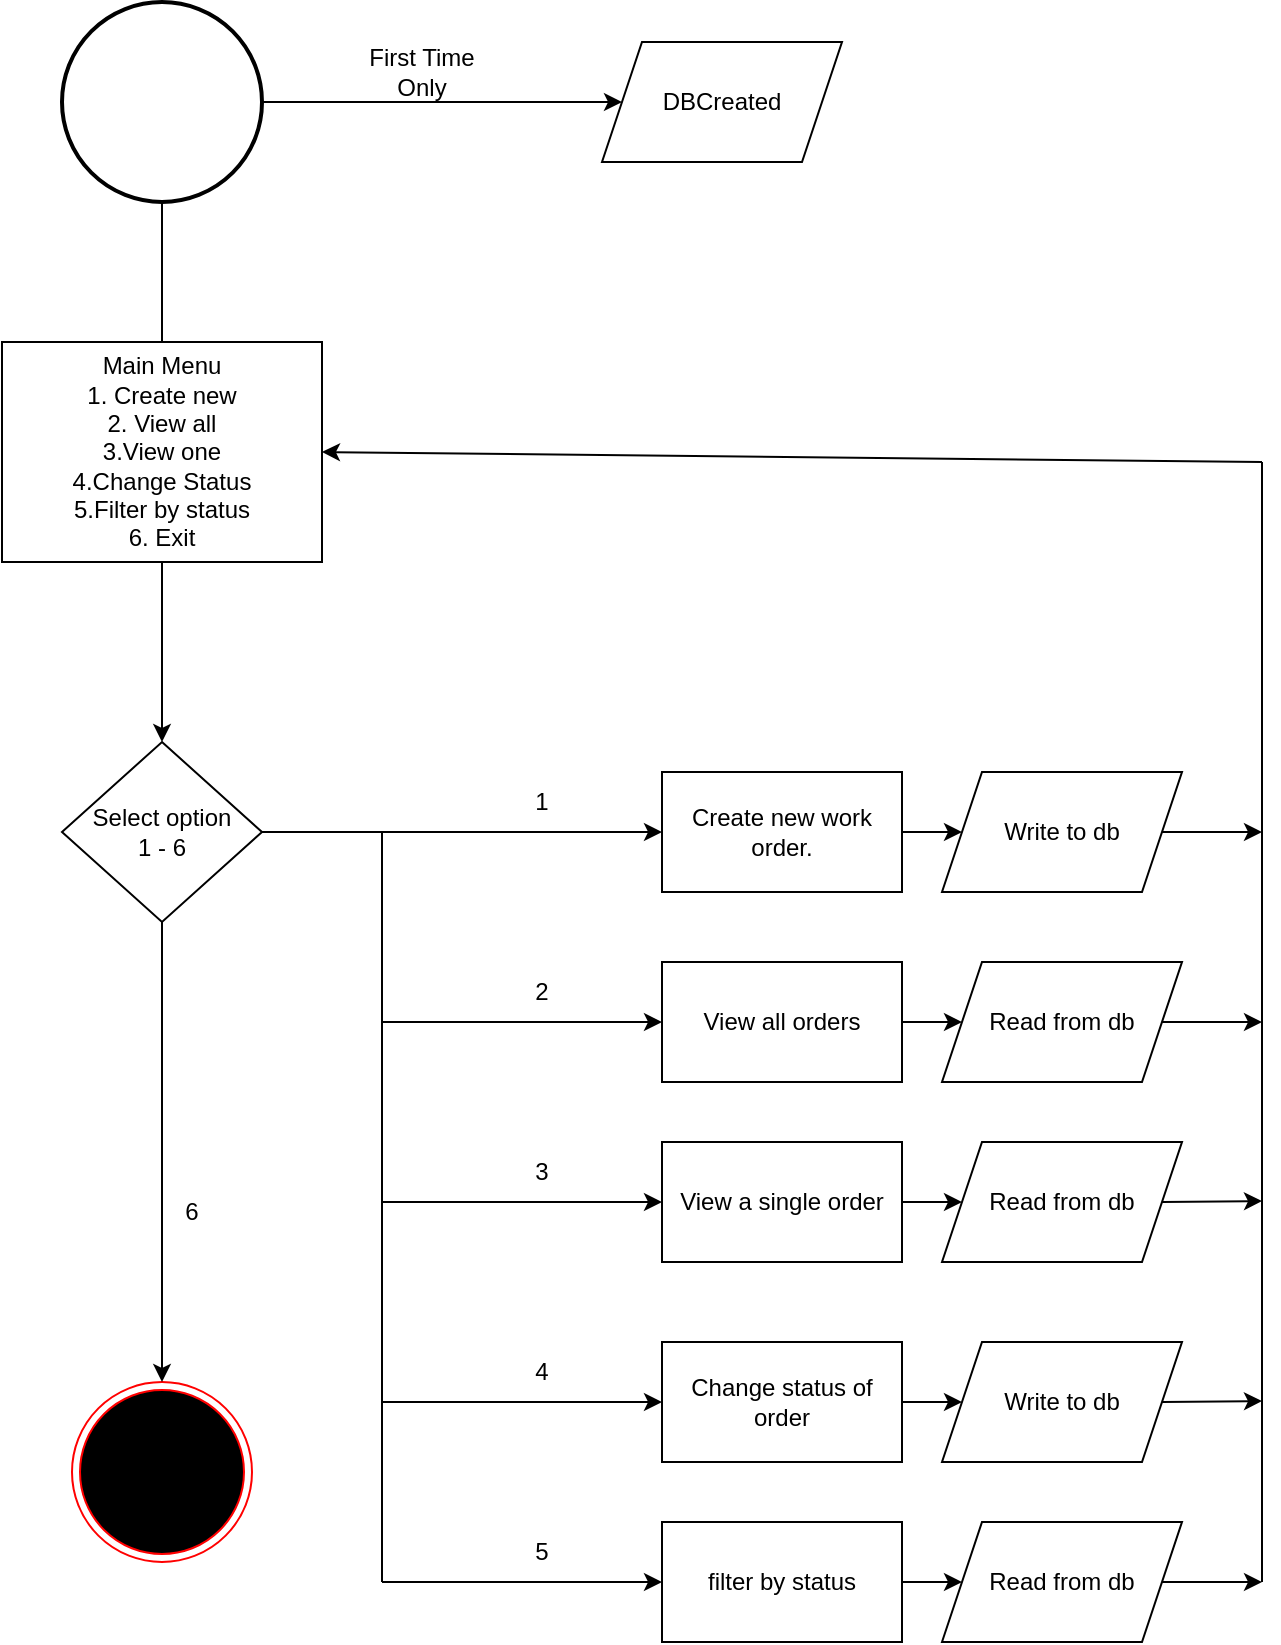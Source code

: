 <mxfile version="19.0.1" type="device"><diagram id="xNdhhD5DZSzHlisantZU" name="Page-1"><mxGraphModel dx="1497" dy="871" grid="1" gridSize="10" guides="1" tooltips="1" connect="1" arrows="1" fold="1" page="1" pageScale="1" pageWidth="827" pageHeight="1169" math="0" shadow="0"><root><mxCell id="0"/><mxCell id="1" parent="0"/><mxCell id="paLaQ8RUZOmPgsOOcYLb-1" value="" style="ellipse;html=1;shape=endState;fillColor=#000000;strokeColor=#ff0000;" vertex="1" parent="1"><mxGeometry x="85" y="730" width="90" height="90" as="geometry"/></mxCell><mxCell id="paLaQ8RUZOmPgsOOcYLb-2" value="" style="strokeWidth=2;html=1;shape=mxgraph.flowchart.start_2;whiteSpace=wrap;" vertex="1" parent="1"><mxGeometry x="80" y="40" width="100" height="100" as="geometry"/></mxCell><mxCell id="paLaQ8RUZOmPgsOOcYLb-3" value="" style="endArrow=classic;html=1;rounded=0;exitX=1;exitY=0.5;exitDx=0;exitDy=0;exitPerimeter=0;" edge="1" parent="1" source="paLaQ8RUZOmPgsOOcYLb-2"><mxGeometry width="50" height="50" relative="1" as="geometry"><mxPoint x="390" y="260" as="sourcePoint"/><mxPoint x="360" y="90" as="targetPoint"/></mxGeometry></mxCell><mxCell id="paLaQ8RUZOmPgsOOcYLb-4" value="DBCreated" style="shape=parallelogram;perimeter=parallelogramPerimeter;whiteSpace=wrap;html=1;fixedSize=1;" vertex="1" parent="1"><mxGeometry x="350" y="60" width="120" height="60" as="geometry"/></mxCell><mxCell id="paLaQ8RUZOmPgsOOcYLb-5" value="First Time Only" style="text;html=1;strokeColor=none;fillColor=none;align=center;verticalAlign=middle;whiteSpace=wrap;rounded=0;" vertex="1" parent="1"><mxGeometry x="230" y="60" width="60" height="30" as="geometry"/></mxCell><mxCell id="paLaQ8RUZOmPgsOOcYLb-6" value="" style="endArrow=classic;html=1;rounded=0;exitX=0.5;exitY=1;exitDx=0;exitDy=0;exitPerimeter=0;" edge="1" parent="1" source="paLaQ8RUZOmPgsOOcYLb-2"><mxGeometry width="50" height="50" relative="1" as="geometry"><mxPoint x="390" y="260" as="sourcePoint"/><mxPoint x="130" y="220" as="targetPoint"/></mxGeometry></mxCell><mxCell id="paLaQ8RUZOmPgsOOcYLb-14" value="" style="edgeStyle=orthogonalEdgeStyle;rounded=0;orthogonalLoop=1;jettySize=auto;html=1;" edge="1" parent="1" source="paLaQ8RUZOmPgsOOcYLb-10"><mxGeometry relative="1" as="geometry"><mxPoint x="130" y="410" as="targetPoint"/></mxGeometry></mxCell><mxCell id="paLaQ8RUZOmPgsOOcYLb-10" value="Main Menu&lt;br&gt;1. Create new&lt;br&gt;2. View all&lt;br&gt;3.View one&lt;br&gt;4.Change Status&lt;br&gt;5.Filter by status&lt;br&gt;6. Exit" style="rounded=0;whiteSpace=wrap;html=1;" vertex="1" parent="1"><mxGeometry x="50" y="210" width="160" height="110" as="geometry"/></mxCell><mxCell id="paLaQ8RUZOmPgsOOcYLb-22" style="edgeStyle=orthogonalEdgeStyle;rounded=0;orthogonalLoop=1;jettySize=auto;html=1;entryX=0;entryY=0.5;entryDx=0;entryDy=0;" edge="1" parent="1" source="paLaQ8RUZOmPgsOOcYLb-20" target="paLaQ8RUZOmPgsOOcYLb-21"><mxGeometry relative="1" as="geometry"/></mxCell><mxCell id="paLaQ8RUZOmPgsOOcYLb-20" value="Select option &lt;br&gt;1 - 6" style="rhombus;whiteSpace=wrap;html=1;points=[[0,0.5,0,0,0],[0.25,0.26,0,0,0],[0.25,0.76,0,0,0],[0.5,0,0,0,0],[0.5,1,0,0,0],[0.75,0.26,0,0,0],[0.75,0.76,0,0,0],[0.83,0.67,0,0,0],[1,0.5,0,0,0]];" vertex="1" parent="1"><mxGeometry x="80" y="410" width="100" height="90" as="geometry"/></mxCell><mxCell id="paLaQ8RUZOmPgsOOcYLb-48" style="edgeStyle=orthogonalEdgeStyle;rounded=0;orthogonalLoop=1;jettySize=auto;html=1;entryX=0;entryY=0.5;entryDx=0;entryDy=0;" edge="1" parent="1" source="paLaQ8RUZOmPgsOOcYLb-21" target="paLaQ8RUZOmPgsOOcYLb-51"><mxGeometry relative="1" as="geometry"><mxPoint x="520" y="455" as="targetPoint"/></mxGeometry></mxCell><mxCell id="paLaQ8RUZOmPgsOOcYLb-21" value="Create new work order." style="rounded=0;whiteSpace=wrap;html=1;" vertex="1" parent="1"><mxGeometry x="380" y="425" width="120" height="60" as="geometry"/></mxCell><mxCell id="paLaQ8RUZOmPgsOOcYLb-23" value="1" style="text;html=1;strokeColor=none;fillColor=none;align=center;verticalAlign=middle;whiteSpace=wrap;rounded=0;" vertex="1" parent="1"><mxGeometry x="290" y="425" width="60" height="30" as="geometry"/></mxCell><mxCell id="paLaQ8RUZOmPgsOOcYLb-44" style="edgeStyle=orthogonalEdgeStyle;rounded=0;orthogonalLoop=1;jettySize=auto;html=1;entryX=0;entryY=0.5;entryDx=0;entryDy=0;" edge="1" parent="1" source="paLaQ8RUZOmPgsOOcYLb-25" target="paLaQ8RUZOmPgsOOcYLb-59"><mxGeometry relative="1" as="geometry"><mxPoint x="520" y="830" as="targetPoint"/></mxGeometry></mxCell><mxCell id="paLaQ8RUZOmPgsOOcYLb-25" value="filter by status" style="rounded=0;whiteSpace=wrap;html=1;" vertex="1" parent="1"><mxGeometry x="380" y="800" width="120" height="60" as="geometry"/></mxCell><mxCell id="paLaQ8RUZOmPgsOOcYLb-45" style="edgeStyle=orthogonalEdgeStyle;rounded=0;orthogonalLoop=1;jettySize=auto;html=1;entryX=0;entryY=0.5;entryDx=0;entryDy=0;" edge="1" parent="1" source="paLaQ8RUZOmPgsOOcYLb-26" target="paLaQ8RUZOmPgsOOcYLb-52"><mxGeometry relative="1" as="geometry"><mxPoint x="540" y="740" as="targetPoint"/></mxGeometry></mxCell><mxCell id="paLaQ8RUZOmPgsOOcYLb-26" value="Change status of order" style="rounded=0;whiteSpace=wrap;html=1;" vertex="1" parent="1"><mxGeometry x="380" y="710" width="120" height="60" as="geometry"/></mxCell><mxCell id="paLaQ8RUZOmPgsOOcYLb-46" style="edgeStyle=orthogonalEdgeStyle;rounded=0;orthogonalLoop=1;jettySize=auto;html=1;entryX=0;entryY=0.5;entryDx=0;entryDy=0;" edge="1" parent="1" source="paLaQ8RUZOmPgsOOcYLb-27" target="paLaQ8RUZOmPgsOOcYLb-58"><mxGeometry relative="1" as="geometry"><mxPoint x="520" y="640" as="targetPoint"/></mxGeometry></mxCell><mxCell id="paLaQ8RUZOmPgsOOcYLb-27" value="View a single order" style="rounded=0;whiteSpace=wrap;html=1;" vertex="1" parent="1"><mxGeometry x="380" y="610" width="120" height="60" as="geometry"/></mxCell><mxCell id="paLaQ8RUZOmPgsOOcYLb-47" style="edgeStyle=orthogonalEdgeStyle;rounded=0;orthogonalLoop=1;jettySize=auto;html=1;entryX=0;entryY=0.5;entryDx=0;entryDy=0;" edge="1" parent="1" source="paLaQ8RUZOmPgsOOcYLb-28" target="paLaQ8RUZOmPgsOOcYLb-55"><mxGeometry relative="1" as="geometry"><mxPoint x="520" y="550" as="targetPoint"/></mxGeometry></mxCell><mxCell id="paLaQ8RUZOmPgsOOcYLb-28" value="View all orders" style="rounded=0;whiteSpace=wrap;html=1;" vertex="1" parent="1"><mxGeometry x="380" y="520" width="120" height="60" as="geometry"/></mxCell><mxCell id="paLaQ8RUZOmPgsOOcYLb-30" value="2" style="text;html=1;strokeColor=none;fillColor=none;align=center;verticalAlign=middle;whiteSpace=wrap;rounded=0;" vertex="1" parent="1"><mxGeometry x="290" y="520" width="60" height="30" as="geometry"/></mxCell><mxCell id="paLaQ8RUZOmPgsOOcYLb-32" value="3" style="text;html=1;strokeColor=none;fillColor=none;align=center;verticalAlign=middle;whiteSpace=wrap;rounded=0;" vertex="1" parent="1"><mxGeometry x="290" y="610" width="60" height="30" as="geometry"/></mxCell><mxCell id="paLaQ8RUZOmPgsOOcYLb-34" value="" style="endArrow=none;html=1;rounded=0;" edge="1" parent="1"><mxGeometry width="50" height="50" relative="1" as="geometry"><mxPoint x="240" y="830" as="sourcePoint"/><mxPoint x="240" y="455" as="targetPoint"/></mxGeometry></mxCell><mxCell id="paLaQ8RUZOmPgsOOcYLb-35" value="" style="endArrow=classic;html=1;rounded=0;exitX=0.5;exitY=1;exitDx=0;exitDy=0;exitPerimeter=0;" edge="1" parent="1" source="paLaQ8RUZOmPgsOOcYLb-20"><mxGeometry width="50" height="50" relative="1" as="geometry"><mxPoint x="70" y="610" as="sourcePoint"/><mxPoint x="130" y="730" as="targetPoint"/></mxGeometry></mxCell><mxCell id="paLaQ8RUZOmPgsOOcYLb-36" value="" style="endArrow=classic;html=1;rounded=0;entryX=0;entryY=0.5;entryDx=0;entryDy=0;" edge="1" parent="1" target="paLaQ8RUZOmPgsOOcYLb-25"><mxGeometry width="50" height="50" relative="1" as="geometry"><mxPoint x="240" y="830" as="sourcePoint"/><mxPoint x="440" y="630" as="targetPoint"/></mxGeometry></mxCell><mxCell id="paLaQ8RUZOmPgsOOcYLb-37" value="" style="endArrow=classic;html=1;rounded=0;entryX=0;entryY=0.5;entryDx=0;entryDy=0;" edge="1" parent="1" target="paLaQ8RUZOmPgsOOcYLb-26"><mxGeometry width="50" height="50" relative="1" as="geometry"><mxPoint x="240" y="740" as="sourcePoint"/><mxPoint x="440" y="630" as="targetPoint"/></mxGeometry></mxCell><mxCell id="paLaQ8RUZOmPgsOOcYLb-38" value="" style="endArrow=classic;html=1;rounded=0;entryX=0;entryY=0.5;entryDx=0;entryDy=0;" edge="1" parent="1" target="paLaQ8RUZOmPgsOOcYLb-27"><mxGeometry width="50" height="50" relative="1" as="geometry"><mxPoint x="240" y="640" as="sourcePoint"/><mxPoint x="440" y="630" as="targetPoint"/></mxGeometry></mxCell><mxCell id="paLaQ8RUZOmPgsOOcYLb-39" value="" style="endArrow=classic;html=1;rounded=0;entryX=0;entryY=0.5;entryDx=0;entryDy=0;" edge="1" parent="1" target="paLaQ8RUZOmPgsOOcYLb-28"><mxGeometry width="50" height="50" relative="1" as="geometry"><mxPoint x="240" y="550" as="sourcePoint"/><mxPoint x="440" y="630" as="targetPoint"/></mxGeometry></mxCell><mxCell id="paLaQ8RUZOmPgsOOcYLb-40" value="5" style="text;html=1;strokeColor=none;fillColor=none;align=center;verticalAlign=middle;whiteSpace=wrap;rounded=0;" vertex="1" parent="1"><mxGeometry x="290" y="800" width="60" height="30" as="geometry"/></mxCell><mxCell id="paLaQ8RUZOmPgsOOcYLb-41" value="4" style="text;html=1;strokeColor=none;fillColor=none;align=center;verticalAlign=middle;whiteSpace=wrap;rounded=0;" vertex="1" parent="1"><mxGeometry x="290" y="710" width="60" height="30" as="geometry"/></mxCell><mxCell id="paLaQ8RUZOmPgsOOcYLb-42" value="6" style="text;html=1;strokeColor=none;fillColor=none;align=center;verticalAlign=middle;whiteSpace=wrap;rounded=0;" vertex="1" parent="1"><mxGeometry x="115" y="630" width="60" height="30" as="geometry"/></mxCell><mxCell id="paLaQ8RUZOmPgsOOcYLb-43" value="" style="endArrow=none;html=1;rounded=0;" edge="1" parent="1"><mxGeometry width="50" height="50" relative="1" as="geometry"><mxPoint x="680" y="830" as="sourcePoint"/><mxPoint x="680" y="270" as="targetPoint"/></mxGeometry></mxCell><mxCell id="paLaQ8RUZOmPgsOOcYLb-50" value="" style="endArrow=classic;html=1;rounded=0;entryX=1;entryY=0.5;entryDx=0;entryDy=0;" edge="1" parent="1" target="paLaQ8RUZOmPgsOOcYLb-10"><mxGeometry width="50" height="50" relative="1" as="geometry"><mxPoint x="680" y="270" as="sourcePoint"/><mxPoint x="440" y="380" as="targetPoint"/></mxGeometry></mxCell><mxCell id="paLaQ8RUZOmPgsOOcYLb-54" style="edgeStyle=orthogonalEdgeStyle;rounded=0;orthogonalLoop=1;jettySize=auto;html=1;" edge="1" parent="1" source="paLaQ8RUZOmPgsOOcYLb-51"><mxGeometry relative="1" as="geometry"><mxPoint x="680" y="455" as="targetPoint"/></mxGeometry></mxCell><mxCell id="paLaQ8RUZOmPgsOOcYLb-51" value="Write to db" style="shape=parallelogram;perimeter=parallelogramPerimeter;whiteSpace=wrap;html=1;fixedSize=1;" vertex="1" parent="1"><mxGeometry x="520" y="425" width="120" height="60" as="geometry"/></mxCell><mxCell id="paLaQ8RUZOmPgsOOcYLb-53" style="edgeStyle=orthogonalEdgeStyle;rounded=0;orthogonalLoop=1;jettySize=auto;html=1;exitX=1;exitY=0.5;exitDx=0;exitDy=0;" edge="1" parent="1" source="paLaQ8RUZOmPgsOOcYLb-52"><mxGeometry relative="1" as="geometry"><mxPoint x="680" y="739.526" as="targetPoint"/></mxGeometry></mxCell><mxCell id="paLaQ8RUZOmPgsOOcYLb-52" value="Write to db" style="shape=parallelogram;perimeter=parallelogramPerimeter;whiteSpace=wrap;html=1;fixedSize=1;" vertex="1" parent="1"><mxGeometry x="520" y="710" width="120" height="60" as="geometry"/></mxCell><mxCell id="paLaQ8RUZOmPgsOOcYLb-56" style="edgeStyle=orthogonalEdgeStyle;rounded=0;orthogonalLoop=1;jettySize=auto;html=1;exitX=1;exitY=0.5;exitDx=0;exitDy=0;" edge="1" parent="1" source="paLaQ8RUZOmPgsOOcYLb-55"><mxGeometry relative="1" as="geometry"><mxPoint x="680" y="550.053" as="targetPoint"/></mxGeometry></mxCell><mxCell id="paLaQ8RUZOmPgsOOcYLb-55" value="Read from db" style="shape=parallelogram;perimeter=parallelogramPerimeter;whiteSpace=wrap;html=1;fixedSize=1;" vertex="1" parent="1"><mxGeometry x="520" y="520" width="120" height="60" as="geometry"/></mxCell><mxCell id="paLaQ8RUZOmPgsOOcYLb-60" style="edgeStyle=orthogonalEdgeStyle;rounded=0;orthogonalLoop=1;jettySize=auto;html=1;exitX=1;exitY=0.5;exitDx=0;exitDy=0;" edge="1" parent="1" source="paLaQ8RUZOmPgsOOcYLb-58"><mxGeometry relative="1" as="geometry"><mxPoint x="680" y="639.526" as="targetPoint"/></mxGeometry></mxCell><mxCell id="paLaQ8RUZOmPgsOOcYLb-58" value="Read from db" style="shape=parallelogram;perimeter=parallelogramPerimeter;whiteSpace=wrap;html=1;fixedSize=1;" vertex="1" parent="1"><mxGeometry x="520" y="610" width="120" height="60" as="geometry"/></mxCell><mxCell id="paLaQ8RUZOmPgsOOcYLb-61" style="edgeStyle=orthogonalEdgeStyle;rounded=0;orthogonalLoop=1;jettySize=auto;html=1;exitX=1;exitY=0.5;exitDx=0;exitDy=0;" edge="1" parent="1" source="paLaQ8RUZOmPgsOOcYLb-59"><mxGeometry relative="1" as="geometry"><mxPoint x="680" y="830.053" as="targetPoint"/></mxGeometry></mxCell><mxCell id="paLaQ8RUZOmPgsOOcYLb-59" value="Read from db" style="shape=parallelogram;perimeter=parallelogramPerimeter;whiteSpace=wrap;html=1;fixedSize=1;" vertex="1" parent="1"><mxGeometry x="520" y="800" width="120" height="60" as="geometry"/></mxCell></root></mxGraphModel></diagram></mxfile>